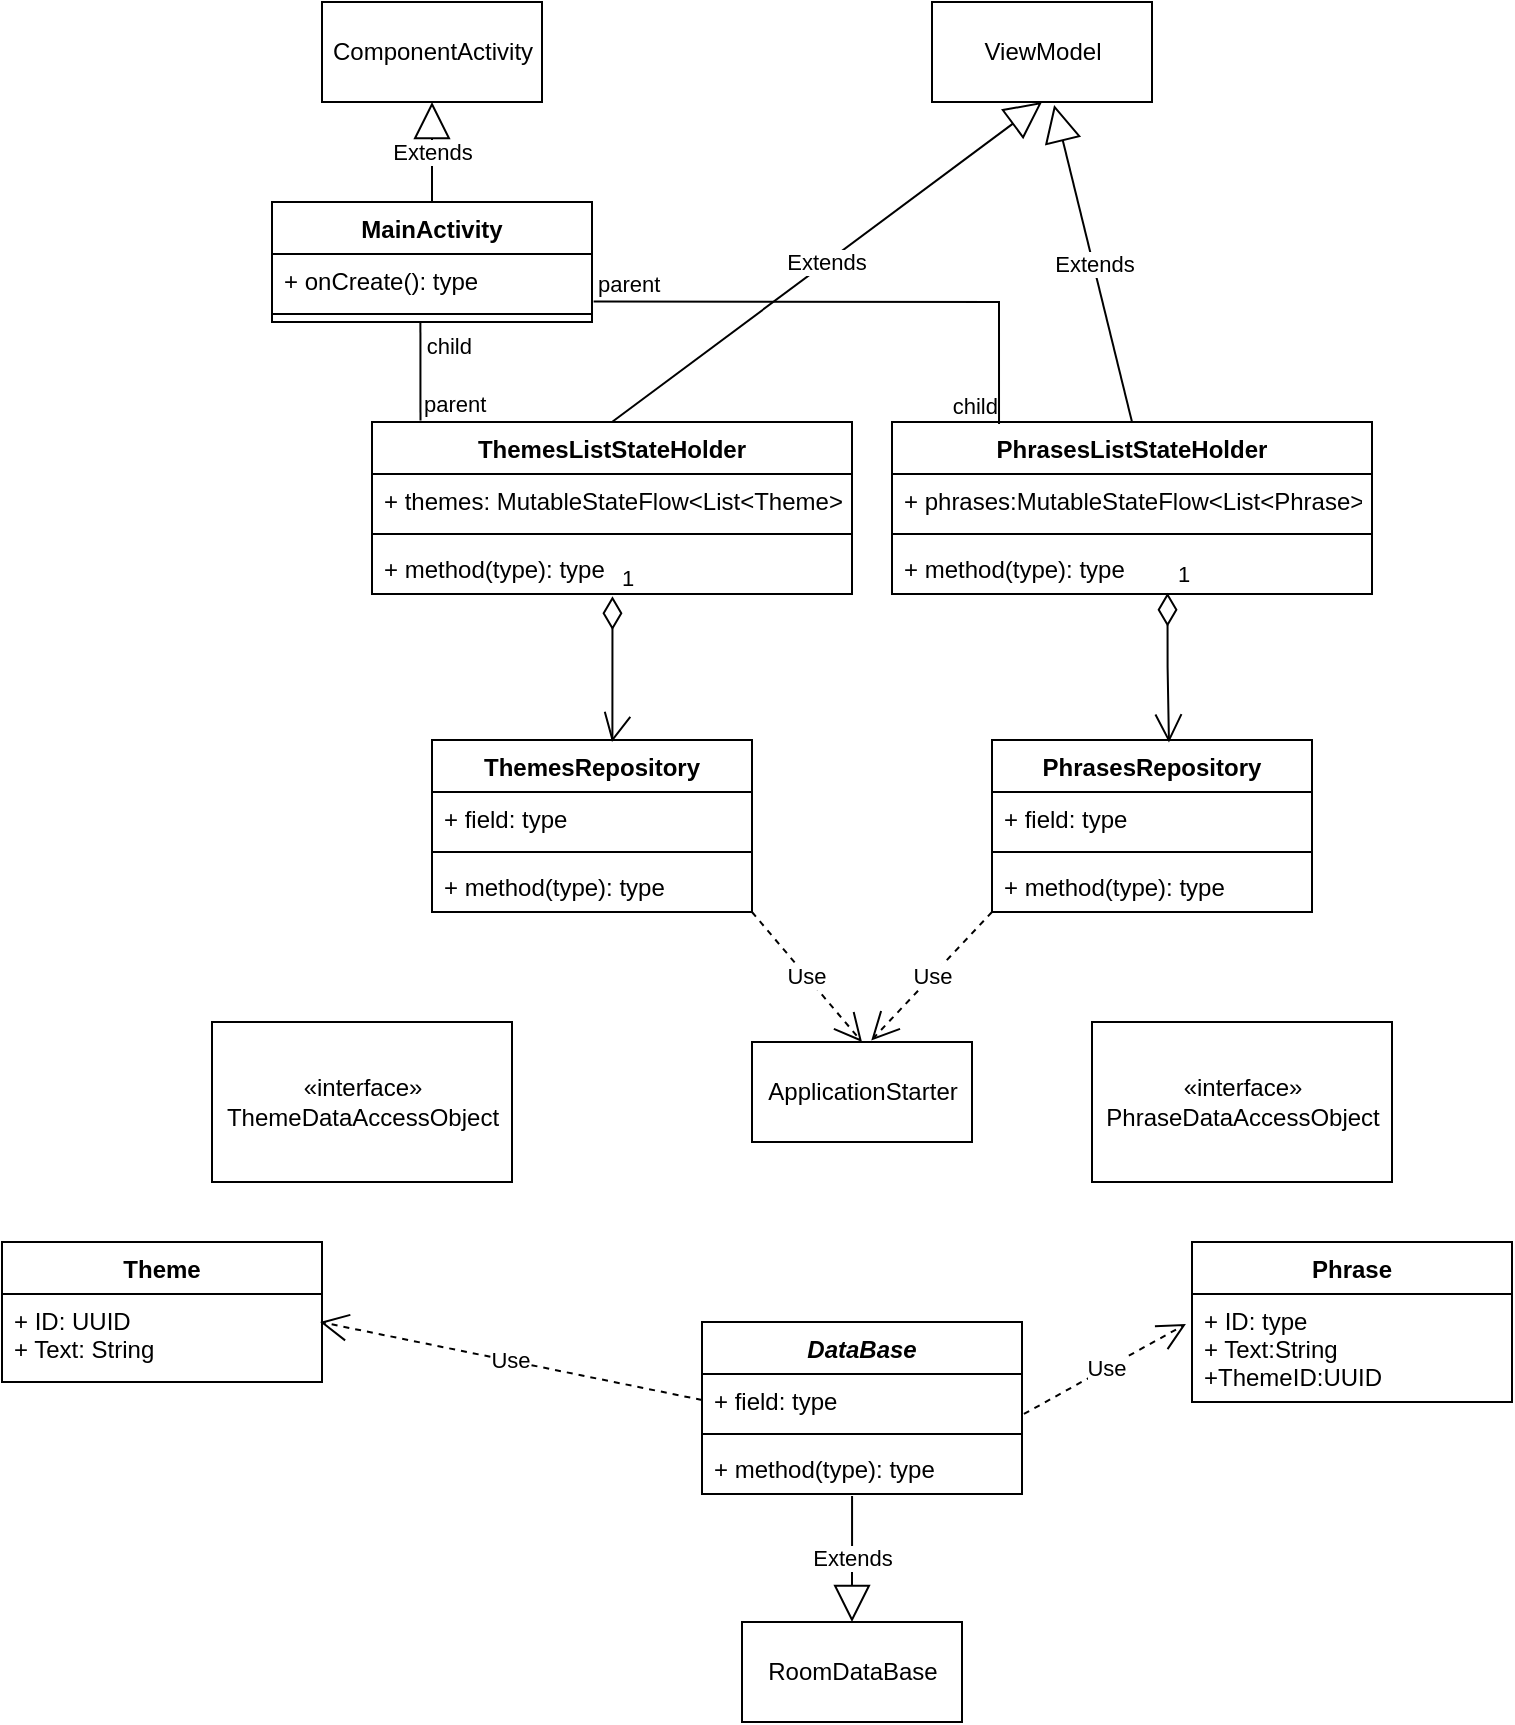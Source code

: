 <mxfile version="20.8.22" type="github">
  <diagram name="Страница 1" id="xGu00NifxKXlhXHsOH6D">
    <mxGraphModel dx="1600" dy="935" grid="1" gridSize="10" guides="1" tooltips="1" connect="1" arrows="1" fold="1" page="1" pageScale="1" pageWidth="827" pageHeight="1169" math="0" shadow="0">
      <root>
        <mxCell id="0" />
        <mxCell id="1" parent="0" />
        <mxCell id="Lm4aStVgxmj91NTAgHhC-22" value="ComponentActivity" style="html=1;" vertex="1" parent="1">
          <mxGeometry x="215" y="130" width="110" height="50" as="geometry" />
        </mxCell>
        <mxCell id="Lm4aStVgxmj91NTAgHhC-23" value="Extends" style="endArrow=block;endSize=16;endFill=0;html=1;rounded=0;entryX=0.5;entryY=1;entryDx=0;entryDy=0;exitX=0.5;exitY=0;exitDx=0;exitDy=0;" edge="1" parent="1" source="Lm4aStVgxmj91NTAgHhC-24" target="Lm4aStVgxmj91NTAgHhC-22">
          <mxGeometry width="160" relative="1" as="geometry">
            <mxPoint x="110" y="380" as="sourcePoint" />
            <mxPoint x="186" y="450" as="targetPoint" />
          </mxGeometry>
        </mxCell>
        <mxCell id="Lm4aStVgxmj91NTAgHhC-24" value="MainActivity" style="swimlane;fontStyle=1;align=center;verticalAlign=top;childLayout=stackLayout;horizontal=1;startSize=26;horizontalStack=0;resizeParent=1;resizeParentMax=0;resizeLast=0;collapsible=1;marginBottom=0;" vertex="1" parent="1">
          <mxGeometry x="190" y="230" width="160" height="60" as="geometry" />
        </mxCell>
        <mxCell id="Lm4aStVgxmj91NTAgHhC-27" value="+ onCreate(): type" style="text;strokeColor=none;fillColor=none;align=left;verticalAlign=top;spacingLeft=4;spacingRight=4;overflow=hidden;rotatable=0;points=[[0,0.5],[1,0.5]];portConstraint=eastwest;" vertex="1" parent="Lm4aStVgxmj91NTAgHhC-24">
          <mxGeometry y="26" width="160" height="26" as="geometry" />
        </mxCell>
        <mxCell id="Lm4aStVgxmj91NTAgHhC-26" value="" style="line;strokeWidth=1;fillColor=none;align=left;verticalAlign=middle;spacingTop=-1;spacingLeft=3;spacingRight=3;rotatable=0;labelPosition=right;points=[];portConstraint=eastwest;strokeColor=inherit;" vertex="1" parent="Lm4aStVgxmj91NTAgHhC-24">
          <mxGeometry y="52" width="160" height="8" as="geometry" />
        </mxCell>
        <mxCell id="Lm4aStVgxmj91NTAgHhC-32" value="ThemesListStateHolder" style="swimlane;fontStyle=1;align=center;verticalAlign=top;childLayout=stackLayout;horizontal=1;startSize=26;horizontalStack=0;resizeParent=1;resizeParentMax=0;resizeLast=0;collapsible=1;marginBottom=0;" vertex="1" parent="1">
          <mxGeometry x="240" y="340" width="240" height="86" as="geometry" />
        </mxCell>
        <mxCell id="Lm4aStVgxmj91NTAgHhC-33" value="+ themes: MutableStateFlow&lt;List&lt;Theme&gt;&gt;" style="text;strokeColor=none;fillColor=none;align=left;verticalAlign=top;spacingLeft=4;spacingRight=4;overflow=hidden;rotatable=0;points=[[0,0.5],[1,0.5]];portConstraint=eastwest;" vertex="1" parent="Lm4aStVgxmj91NTAgHhC-32">
          <mxGeometry y="26" width="240" height="26" as="geometry" />
        </mxCell>
        <mxCell id="Lm4aStVgxmj91NTAgHhC-34" value="" style="line;strokeWidth=1;fillColor=none;align=left;verticalAlign=middle;spacingTop=-1;spacingLeft=3;spacingRight=3;rotatable=0;labelPosition=right;points=[];portConstraint=eastwest;strokeColor=inherit;" vertex="1" parent="Lm4aStVgxmj91NTAgHhC-32">
          <mxGeometry y="52" width="240" height="8" as="geometry" />
        </mxCell>
        <mxCell id="Lm4aStVgxmj91NTAgHhC-35" value="+ method(type): type" style="text;strokeColor=none;fillColor=none;align=left;verticalAlign=top;spacingLeft=4;spacingRight=4;overflow=hidden;rotatable=0;points=[[0,0.5],[1,0.5]];portConstraint=eastwest;" vertex="1" parent="Lm4aStVgxmj91NTAgHhC-32">
          <mxGeometry y="60" width="240" height="26" as="geometry" />
        </mxCell>
        <mxCell id="Lm4aStVgxmj91NTAgHhC-36" value="ViewModel" style="html=1;" vertex="1" parent="1">
          <mxGeometry x="520" y="130" width="110" height="50" as="geometry" />
        </mxCell>
        <mxCell id="Lm4aStVgxmj91NTAgHhC-37" value="Extends" style="endArrow=block;endSize=16;endFill=0;html=1;rounded=0;entryX=0.5;entryY=1;entryDx=0;entryDy=0;exitX=0.5;exitY=0;exitDx=0;exitDy=0;" edge="1" parent="1" source="Lm4aStVgxmj91NTAgHhC-32" target="Lm4aStVgxmj91NTAgHhC-36">
          <mxGeometry width="160" relative="1" as="geometry">
            <mxPoint x="290" y="320" as="sourcePoint" />
            <mxPoint x="490" y="470" as="targetPoint" />
          </mxGeometry>
        </mxCell>
        <mxCell id="Lm4aStVgxmj91NTAgHhC-38" value="PhrasesListStateHolder" style="swimlane;fontStyle=1;align=center;verticalAlign=top;childLayout=stackLayout;horizontal=1;startSize=26;horizontalStack=0;resizeParent=1;resizeParentMax=0;resizeLast=0;collapsible=1;marginBottom=0;" vertex="1" parent="1">
          <mxGeometry x="500" y="340" width="240" height="86" as="geometry" />
        </mxCell>
        <mxCell id="Lm4aStVgxmj91NTAgHhC-39" value="+ phrases:MutableStateFlow&lt;List&lt;Phrase&gt;&gt;" style="text;strokeColor=none;fillColor=none;align=left;verticalAlign=top;spacingLeft=4;spacingRight=4;overflow=hidden;rotatable=0;points=[[0,0.5],[1,0.5]];portConstraint=eastwest;" vertex="1" parent="Lm4aStVgxmj91NTAgHhC-38">
          <mxGeometry y="26" width="240" height="26" as="geometry" />
        </mxCell>
        <mxCell id="Lm4aStVgxmj91NTAgHhC-40" value="" style="line;strokeWidth=1;fillColor=none;align=left;verticalAlign=middle;spacingTop=-1;spacingLeft=3;spacingRight=3;rotatable=0;labelPosition=right;points=[];portConstraint=eastwest;strokeColor=inherit;" vertex="1" parent="Lm4aStVgxmj91NTAgHhC-38">
          <mxGeometry y="52" width="240" height="8" as="geometry" />
        </mxCell>
        <mxCell id="Lm4aStVgxmj91NTAgHhC-41" value="+ method(type): type" style="text;strokeColor=none;fillColor=none;align=left;verticalAlign=top;spacingLeft=4;spacingRight=4;overflow=hidden;rotatable=0;points=[[0,0.5],[1,0.5]];portConstraint=eastwest;" vertex="1" parent="Lm4aStVgxmj91NTAgHhC-38">
          <mxGeometry y="60" width="240" height="26" as="geometry" />
        </mxCell>
        <mxCell id="Lm4aStVgxmj91NTAgHhC-43" value="Extends" style="endArrow=block;endSize=16;endFill=0;html=1;rounded=0;entryX=0.555;entryY=1.03;entryDx=0;entryDy=0;entryPerimeter=0;exitX=0.5;exitY=0;exitDx=0;exitDy=0;" edge="1" parent="1" source="Lm4aStVgxmj91NTAgHhC-38" target="Lm4aStVgxmj91NTAgHhC-36">
          <mxGeometry width="160" relative="1" as="geometry">
            <mxPoint x="370" y="380" as="sourcePoint" />
            <mxPoint x="530" y="380" as="targetPoint" />
          </mxGeometry>
        </mxCell>
        <mxCell id="Lm4aStVgxmj91NTAgHhC-44" value="ThemesRepository" style="swimlane;fontStyle=1;align=center;verticalAlign=top;childLayout=stackLayout;horizontal=1;startSize=26;horizontalStack=0;resizeParent=1;resizeParentMax=0;resizeLast=0;collapsible=1;marginBottom=0;" vertex="1" parent="1">
          <mxGeometry x="270" y="499" width="160" height="86" as="geometry" />
        </mxCell>
        <mxCell id="Lm4aStVgxmj91NTAgHhC-45" value="+ field: type" style="text;strokeColor=none;fillColor=none;align=left;verticalAlign=top;spacingLeft=4;spacingRight=4;overflow=hidden;rotatable=0;points=[[0,0.5],[1,0.5]];portConstraint=eastwest;" vertex="1" parent="Lm4aStVgxmj91NTAgHhC-44">
          <mxGeometry y="26" width="160" height="26" as="geometry" />
        </mxCell>
        <mxCell id="Lm4aStVgxmj91NTAgHhC-46" value="" style="line;strokeWidth=1;fillColor=none;align=left;verticalAlign=middle;spacingTop=-1;spacingLeft=3;spacingRight=3;rotatable=0;labelPosition=right;points=[];portConstraint=eastwest;strokeColor=inherit;" vertex="1" parent="Lm4aStVgxmj91NTAgHhC-44">
          <mxGeometry y="52" width="160" height="8" as="geometry" />
        </mxCell>
        <mxCell id="Lm4aStVgxmj91NTAgHhC-47" value="+ method(type): type" style="text;strokeColor=none;fillColor=none;align=left;verticalAlign=top;spacingLeft=4;spacingRight=4;overflow=hidden;rotatable=0;points=[[0,0.5],[1,0.5]];portConstraint=eastwest;" vertex="1" parent="Lm4aStVgxmj91NTAgHhC-44">
          <mxGeometry y="60" width="160" height="26" as="geometry" />
        </mxCell>
        <mxCell id="Lm4aStVgxmj91NTAgHhC-49" value="1" style="endArrow=open;html=1;endSize=12;startArrow=diamondThin;startSize=14;startFill=0;edgeStyle=orthogonalEdgeStyle;align=left;verticalAlign=bottom;rounded=0;exitX=0.501;exitY=1.044;exitDx=0;exitDy=0;exitPerimeter=0;" edge="1" parent="1" source="Lm4aStVgxmj91NTAgHhC-35">
          <mxGeometry x="-1" y="3" relative="1" as="geometry">
            <mxPoint x="380" y="450" as="sourcePoint" />
            <mxPoint x="360" y="500" as="targetPoint" />
            <Array as="points">
              <mxPoint x="360" y="499" />
            </Array>
            <mxPoint as="offset" />
          </mxGeometry>
        </mxCell>
        <mxCell id="Lm4aStVgxmj91NTAgHhC-50" value="PhrasesRepository" style="swimlane;fontStyle=1;align=center;verticalAlign=top;childLayout=stackLayout;horizontal=1;startSize=26;horizontalStack=0;resizeParent=1;resizeParentMax=0;resizeLast=0;collapsible=1;marginBottom=0;" vertex="1" parent="1">
          <mxGeometry x="550" y="499" width="160" height="86" as="geometry" />
        </mxCell>
        <mxCell id="Lm4aStVgxmj91NTAgHhC-51" value="+ field: type" style="text;strokeColor=none;fillColor=none;align=left;verticalAlign=top;spacingLeft=4;spacingRight=4;overflow=hidden;rotatable=0;points=[[0,0.5],[1,0.5]];portConstraint=eastwest;" vertex="1" parent="Lm4aStVgxmj91NTAgHhC-50">
          <mxGeometry y="26" width="160" height="26" as="geometry" />
        </mxCell>
        <mxCell id="Lm4aStVgxmj91NTAgHhC-52" value="" style="line;strokeWidth=1;fillColor=none;align=left;verticalAlign=middle;spacingTop=-1;spacingLeft=3;spacingRight=3;rotatable=0;labelPosition=right;points=[];portConstraint=eastwest;strokeColor=inherit;" vertex="1" parent="Lm4aStVgxmj91NTAgHhC-50">
          <mxGeometry y="52" width="160" height="8" as="geometry" />
        </mxCell>
        <mxCell id="Lm4aStVgxmj91NTAgHhC-53" value="+ method(type): type" style="text;strokeColor=none;fillColor=none;align=left;verticalAlign=top;spacingLeft=4;spacingRight=4;overflow=hidden;rotatable=0;points=[[0,0.5],[1,0.5]];portConstraint=eastwest;" vertex="1" parent="Lm4aStVgxmj91NTAgHhC-50">
          <mxGeometry y="60" width="160" height="26" as="geometry" />
        </mxCell>
        <mxCell id="Lm4aStVgxmj91NTAgHhC-54" value="1" style="endArrow=open;html=1;endSize=12;startArrow=diamondThin;startSize=14;startFill=0;edgeStyle=orthogonalEdgeStyle;align=left;verticalAlign=bottom;rounded=0;entryX=0.553;entryY=0.015;entryDx=0;entryDy=0;entryPerimeter=0;exitX=0.574;exitY=0.978;exitDx=0;exitDy=0;exitPerimeter=0;" edge="1" parent="1" source="Lm4aStVgxmj91NTAgHhC-41" target="Lm4aStVgxmj91NTAgHhC-50">
          <mxGeometry x="-1" y="3" relative="1" as="geometry">
            <mxPoint x="320" y="400" as="sourcePoint" />
            <mxPoint x="480" y="400" as="targetPoint" />
          </mxGeometry>
        </mxCell>
        <mxCell id="Lm4aStVgxmj91NTAgHhC-55" value="ApplicationStarter" style="html=1;" vertex="1" parent="1">
          <mxGeometry x="430" y="650" width="110" height="50" as="geometry" />
        </mxCell>
        <mxCell id="Lm4aStVgxmj91NTAgHhC-56" value="Use" style="endArrow=open;endSize=12;dashed=1;html=1;rounded=0;exitX=1;exitY=1;exitDx=0;exitDy=0;entryX=0.5;entryY=0;entryDx=0;entryDy=0;" edge="1" parent="1" source="Lm4aStVgxmj91NTAgHhC-44" target="Lm4aStVgxmj91NTAgHhC-55">
          <mxGeometry width="160" relative="1" as="geometry">
            <mxPoint x="310" y="560" as="sourcePoint" />
            <mxPoint x="471" y="647" as="targetPoint" />
          </mxGeometry>
        </mxCell>
        <mxCell id="Lm4aStVgxmj91NTAgHhC-57" value="Use" style="endArrow=open;endSize=12;dashed=1;html=1;rounded=0;exitX=0;exitY=1;exitDx=0;exitDy=0;entryX=0.542;entryY=-0.015;entryDx=0;entryDy=0;entryPerimeter=0;" edge="1" parent="1" source="Lm4aStVgxmj91NTAgHhC-50" target="Lm4aStVgxmj91NTAgHhC-55">
          <mxGeometry width="160" relative="1" as="geometry">
            <mxPoint x="310" y="560" as="sourcePoint" />
            <mxPoint x="470" y="650" as="targetPoint" />
          </mxGeometry>
        </mxCell>
        <mxCell id="Lm4aStVgxmj91NTAgHhC-58" value="Theme" style="swimlane;fontStyle=1;align=center;verticalAlign=top;childLayout=stackLayout;horizontal=1;startSize=26;horizontalStack=0;resizeParent=1;resizeParentMax=0;resizeLast=0;collapsible=1;marginBottom=0;" vertex="1" parent="1">
          <mxGeometry x="55" y="750" width="160" height="70" as="geometry" />
        </mxCell>
        <mxCell id="Lm4aStVgxmj91NTAgHhC-59" value="+ ID: UUID&#xa;+ Text: String&#xa;" style="text;strokeColor=none;fillColor=none;align=left;verticalAlign=top;spacingLeft=4;spacingRight=4;overflow=hidden;rotatable=0;points=[[0,0.5],[1,0.5]];portConstraint=eastwest;" vertex="1" parent="Lm4aStVgxmj91NTAgHhC-58">
          <mxGeometry y="26" width="160" height="44" as="geometry" />
        </mxCell>
        <mxCell id="Lm4aStVgxmj91NTAgHhC-63" value="Phrase" style="swimlane;fontStyle=1;align=center;verticalAlign=top;childLayout=stackLayout;horizontal=1;startSize=26;horizontalStack=0;resizeParent=1;resizeParentMax=0;resizeLast=0;collapsible=1;marginBottom=0;" vertex="1" parent="1">
          <mxGeometry x="650" y="750" width="160" height="80" as="geometry" />
        </mxCell>
        <mxCell id="Lm4aStVgxmj91NTAgHhC-64" value="+ ID: type&#xa;+ Text:String&#xa;+ThemeID:UUID&#xa;" style="text;strokeColor=none;fillColor=none;align=left;verticalAlign=top;spacingLeft=4;spacingRight=4;overflow=hidden;rotatable=0;points=[[0,0.5],[1,0.5]];portConstraint=eastwest;" vertex="1" parent="Lm4aStVgxmj91NTAgHhC-63">
          <mxGeometry y="26" width="160" height="54" as="geometry" />
        </mxCell>
        <mxCell id="Lm4aStVgxmj91NTAgHhC-67" value="DataBase" style="swimlane;fontStyle=3;align=center;verticalAlign=top;childLayout=stackLayout;horizontal=1;startSize=26;horizontalStack=0;resizeParent=1;resizeParentMax=0;resizeLast=0;collapsible=1;marginBottom=0;" vertex="1" parent="1">
          <mxGeometry x="405" y="790" width="160" height="86" as="geometry" />
        </mxCell>
        <mxCell id="Lm4aStVgxmj91NTAgHhC-68" value="+ field: type" style="text;strokeColor=none;fillColor=none;align=left;verticalAlign=top;spacingLeft=4;spacingRight=4;overflow=hidden;rotatable=0;points=[[0,0.5],[1,0.5]];portConstraint=eastwest;" vertex="1" parent="Lm4aStVgxmj91NTAgHhC-67">
          <mxGeometry y="26" width="160" height="26" as="geometry" />
        </mxCell>
        <mxCell id="Lm4aStVgxmj91NTAgHhC-69" value="" style="line;strokeWidth=1;fillColor=none;align=left;verticalAlign=middle;spacingTop=-1;spacingLeft=3;spacingRight=3;rotatable=0;labelPosition=right;points=[];portConstraint=eastwest;strokeColor=inherit;" vertex="1" parent="Lm4aStVgxmj91NTAgHhC-67">
          <mxGeometry y="52" width="160" height="8" as="geometry" />
        </mxCell>
        <mxCell id="Lm4aStVgxmj91NTAgHhC-70" value="+ method(type): type" style="text;strokeColor=none;fillColor=none;align=left;verticalAlign=top;spacingLeft=4;spacingRight=4;overflow=hidden;rotatable=0;points=[[0,0.5],[1,0.5]];portConstraint=eastwest;" vertex="1" parent="Lm4aStVgxmj91NTAgHhC-67">
          <mxGeometry y="60" width="160" height="26" as="geometry" />
        </mxCell>
        <mxCell id="Lm4aStVgxmj91NTAgHhC-74" value="" style="endArrow=none;html=1;edgeStyle=orthogonalEdgeStyle;rounded=0;exitX=0.101;exitY=-0.008;exitDx=0;exitDy=0;exitPerimeter=0;" edge="1" parent="1" source="Lm4aStVgxmj91NTAgHhC-32">
          <mxGeometry relative="1" as="geometry">
            <mxPoint x="420" y="440" as="sourcePoint" />
            <mxPoint x="265" y="290" as="targetPoint" />
            <Array as="points">
              <mxPoint x="264" y="290" />
            </Array>
          </mxGeometry>
        </mxCell>
        <mxCell id="Lm4aStVgxmj91NTAgHhC-75" value="parent" style="edgeLabel;resizable=0;html=1;align=left;verticalAlign=bottom;" connectable="0" vertex="1" parent="Lm4aStVgxmj91NTAgHhC-74">
          <mxGeometry x="-1" relative="1" as="geometry" />
        </mxCell>
        <mxCell id="Lm4aStVgxmj91NTAgHhC-76" value="child" style="edgeLabel;resizable=0;html=1;align=right;verticalAlign=bottom;" connectable="0" vertex="1" parent="Lm4aStVgxmj91NTAgHhC-74">
          <mxGeometry x="1" relative="1" as="geometry">
            <mxPoint x="25" y="20" as="offset" />
          </mxGeometry>
        </mxCell>
        <mxCell id="Lm4aStVgxmj91NTAgHhC-79" value="" style="endArrow=none;html=1;edgeStyle=orthogonalEdgeStyle;rounded=0;entryX=0.223;entryY=0.012;entryDx=0;entryDy=0;entryPerimeter=0;exitX=1.005;exitY=0.914;exitDx=0;exitDy=0;exitPerimeter=0;" edge="1" parent="1" source="Lm4aStVgxmj91NTAgHhC-27" target="Lm4aStVgxmj91NTAgHhC-38">
          <mxGeometry relative="1" as="geometry">
            <mxPoint x="390" y="350" as="sourcePoint" />
            <mxPoint x="550" y="350" as="targetPoint" />
            <Array as="points">
              <mxPoint x="353" y="280" />
              <mxPoint x="554" y="280" />
            </Array>
          </mxGeometry>
        </mxCell>
        <mxCell id="Lm4aStVgxmj91NTAgHhC-80" value="parent" style="edgeLabel;resizable=0;html=1;align=left;verticalAlign=bottom;" connectable="0" vertex="1" parent="Lm4aStVgxmj91NTAgHhC-79">
          <mxGeometry x="-1" relative="1" as="geometry" />
        </mxCell>
        <mxCell id="Lm4aStVgxmj91NTAgHhC-81" value="child" style="edgeLabel;resizable=0;html=1;align=right;verticalAlign=bottom;" connectable="0" vertex="1" parent="Lm4aStVgxmj91NTAgHhC-79">
          <mxGeometry x="1" relative="1" as="geometry" />
        </mxCell>
        <mxCell id="Lm4aStVgxmj91NTAgHhC-82" value="RoomDataBase" style="html=1;" vertex="1" parent="1">
          <mxGeometry x="425" y="940" width="110" height="50" as="geometry" />
        </mxCell>
        <mxCell id="Lm4aStVgxmj91NTAgHhC-83" value="Extends" style="endArrow=block;endSize=16;endFill=0;html=1;rounded=0;entryX=0.5;entryY=0;entryDx=0;entryDy=0;exitX=0.469;exitY=1.038;exitDx=0;exitDy=0;exitPerimeter=0;" edge="1" parent="1" source="Lm4aStVgxmj91NTAgHhC-70" target="Lm4aStVgxmj91NTAgHhC-82">
          <mxGeometry width="160" relative="1" as="geometry">
            <mxPoint x="200" y="700" as="sourcePoint" />
            <mxPoint x="360" y="700" as="targetPoint" />
          </mxGeometry>
        </mxCell>
        <mxCell id="Lm4aStVgxmj91NTAgHhC-84" value="Use" style="endArrow=open;endSize=12;dashed=1;html=1;rounded=0;exitX=0;exitY=0.5;exitDx=0;exitDy=0;entryX=0.994;entryY=0.318;entryDx=0;entryDy=0;entryPerimeter=0;" edge="1" parent="1" source="Lm4aStVgxmj91NTAgHhC-68" target="Lm4aStVgxmj91NTAgHhC-59">
          <mxGeometry width="160" relative="1" as="geometry">
            <mxPoint x="200" y="790" as="sourcePoint" />
            <mxPoint x="220" y="790" as="targetPoint" />
          </mxGeometry>
        </mxCell>
        <mxCell id="Lm4aStVgxmj91NTAgHhC-85" value="Use" style="endArrow=open;endSize=12;dashed=1;html=1;rounded=0;entryX=-0.019;entryY=0.278;entryDx=0;entryDy=0;entryPerimeter=0;exitX=1.006;exitY=0.769;exitDx=0;exitDy=0;exitPerimeter=0;" edge="1" parent="1" source="Lm4aStVgxmj91NTAgHhC-68" target="Lm4aStVgxmj91NTAgHhC-64">
          <mxGeometry width="160" relative="1" as="geometry">
            <mxPoint x="200" y="790" as="sourcePoint" />
            <mxPoint x="360" y="790" as="targetPoint" />
          </mxGeometry>
        </mxCell>
        <mxCell id="Lm4aStVgxmj91NTAgHhC-86" value="&lt;div&gt;«interface»&lt;/div&gt;ThemeDataAccessObject" style="html=1;" vertex="1" parent="1">
          <mxGeometry x="160" y="640" width="150" height="80" as="geometry" />
        </mxCell>
        <mxCell id="Lm4aStVgxmj91NTAgHhC-87" value="&lt;div&gt;«interface»&lt;/div&gt;PhraseDataAccessObject" style="html=1;" vertex="1" parent="1">
          <mxGeometry x="600" y="640" width="150" height="80" as="geometry" />
        </mxCell>
      </root>
    </mxGraphModel>
  </diagram>
</mxfile>
